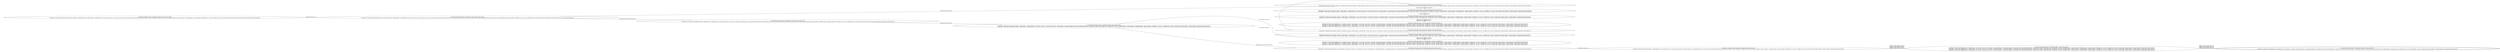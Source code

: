 digraph {
rankdir="LR"
s0[label="state_index=0 global_state_index = 91 abstraction_index=11 abstract_state_index=0
State(index=0, fluent atoms=[(at bob shed), (at spanner1 location1), (at spanner2 location2), (usable spanner1), (usable spanner2), (at nut1 gate), (loose nut1), (at nut2 gate), (loose nut2)], static atoms=[(link shed location1), (link location1 location2), (link location2 gate), (locatable bob), (man bob), (locatable spanner1), (spanner spanner1), (locatable spanner2), (spanner spanner2), (locatable nut1), (nut nut1), (locatable nut2), (nut nut2), (location shed), (location location1), (location location2), (location gate)], derived atoms=[])
"]
s1[label="state_index=1 global_state_index = 92 abstraction_index=11 abstract_state_index=1
State(index=1, fluent atoms=[(at spanner1 location1), (at spanner2 location2), (usable spanner1), (usable spanner2), (at nut1 gate), (loose nut1), (at nut2 gate), (loose nut2), (at bob location1)], static atoms=[(link shed location1), (link location1 location2), (link location2 gate), (locatable bob), (man bob), (locatable spanner1), (spanner spanner1), (locatable spanner2), (spanner spanner2), (locatable nut1), (nut nut1), (locatable nut2), (nut nut2), (location shed), (location location1), (location location2), (location gate)], derived atoms=[])
"]
s2[label="state_index=2 global_state_index = 93 abstraction_index=11 abstract_state_index=2
State(index=2, fluent atoms=[(at spanner1 location1), (at spanner2 location2), (usable spanner1), (usable spanner2), (at nut1 gate), (loose nut1), (at nut2 gate), (loose nut2), (at bob location2)], static atoms=[(link shed location1), (link location1 location2), (link location2 gate), (locatable bob), (man bob), (locatable spanner1), (spanner spanner1), (locatable spanner2), (spanner spanner2), (locatable nut1), (nut nut1), (locatable nut2), (nut nut2), (location shed), (location location1), (location location2), (location gate)], derived atoms=[])
"]
s3[label="state_index=3 global_state_index = 94 abstraction_index=11 abstract_state_index=3
State(index=3, fluent atoms=[(at spanner2 location2), (usable spanner1), (usable spanner2), (at nut1 gate), (loose nut1), (at nut2 gate), (loose nut2), (at bob location1), (carrying bob spanner1)], static atoms=[(link shed location1), (link location1 location2), (link location2 gate), (locatable bob), (man bob), (locatable spanner1), (spanner spanner1), (locatable spanner2), (spanner spanner2), (locatable nut1), (nut nut1), (locatable nut2), (nut nut2), (location shed), (location location1), (location location2), (location gate)], derived atoms=[])
"]
s4[label="state_index=4 global_state_index = 61 abstraction_index=7 abstract_state_index=4
State(index=4, fluent atoms=[(at spanner1 location2), (usable spanner1), (usable spanner2), (at nut1 gate), (loose nut1), (at nut2 gate), (loose nut2), (at bob location2), (carrying bob spanner2)], static atoms=[(link shed location1), (link location1 location2), (link location2 gate), (locatable bob), (man bob), (locatable spanner1), (spanner spanner1), (locatable spanner2), (spanner spanner2), (locatable nut1), (nut nut1), (locatable nut2), (nut nut2), (location shed), (location location1), (location location2), (location gate)], derived atoms=[])
State(index=5, fluent atoms=[(at spanner2 location2), (usable spanner1), (usable spanner2), (at nut1 gate), (loose nut1), (at nut2 gate), (loose nut2), (at bob location2), (carrying bob spanner1)], static atoms=[(link shed location1), (link location1 location2), (link location2 gate), (locatable bob), (man bob), (locatable spanner1), (spanner spanner1), (locatable spanner2), (spanner spanner2), (locatable nut1), (nut nut1), (locatable nut2), (nut nut2), (location shed), (location location1), (location location2), (location gate)], derived atoms=[])
"]
s5[label="state_index=5 global_state_index = 62 abstraction_index=7 abstract_state_index=5
State(index=16, fluent atoms=[(at spanner1 location2), (usable spanner1), (usable spanner2), (at nut1 gate), (loose nut1), (at nut2 gate), (loose nut2), (carrying bob spanner2), (at bob gate)], static atoms=[(link shed location1), (link location1 location2), (link location2 gate), (locatable bob), (man bob), (locatable spanner1), (spanner spanner1), (locatable spanner2), (spanner spanner2), (locatable nut1), (nut nut1), (locatable nut2), (nut nut2), (location shed), (location location1), (location location2), (location gate)], derived atoms=[])
State(index=6, fluent atoms=[(at spanner2 location2), (usable spanner1), (usable spanner2), (at nut1 gate), (loose nut1), (at nut2 gate), (loose nut2), (carrying bob spanner1), (at bob gate)], static atoms=[(link shed location1), (link location1 location2), (link location2 gate), (locatable bob), (man bob), (locatable spanner1), (spanner spanner1), (locatable spanner2), (spanner spanner2), (locatable nut1), (nut nut1), (locatable nut2), (nut nut2), (location shed), (location location1), (location location2), (location gate)], derived atoms=[])
"]
s6[label="state_index=6 global_state_index = 63 abstraction_index=7 abstract_state_index=6
State(index=7, fluent atoms=[(usable spanner1), (usable spanner2), (at nut1 gate), (loose nut1), (at nut2 gate), (loose nut2), (at bob location2), (carrying bob spanner1), (carrying bob spanner2)], static atoms=[(link shed location1), (link location1 location2), (link location2 gate), (locatable bob), (man bob), (locatable spanner1), (spanner spanner1), (locatable spanner2), (spanner spanner2), (locatable nut1), (nut nut1), (locatable nut2), (nut nut2), (location shed), (location location1), (location location2), (location gate)], derived atoms=[])
"]
s7[label="state_index=7 global_state_index = 64 abstraction_index=7 abstract_state_index=7
State(index=8, fluent atoms=[(usable spanner1), (usable spanner2), (at nut1 gate), (loose nut1), (at nut2 gate), (loose nut2), (carrying bob spanner1), (carrying bob spanner2), (at bob gate)], static atoms=[(link shed location1), (link location1 location2), (link location2 gate), (locatable bob), (man bob), (locatable spanner1), (spanner spanner1), (locatable spanner2), (spanner spanner2), (locatable nut1), (nut nut1), (locatable nut2), (nut nut2), (location shed), (location location1), (location location2), (location gate)], derived atoms=[])
"]
s8[label="state_index=8 global_state_index = 65 abstraction_index=7 abstract_state_index=8
State(index=9, fluent atoms=[(tightened nut2), (usable spanner1), (at nut1 gate), (loose nut1), (at nut2 gate), (carrying bob spanner1), (carrying bob spanner2), (at bob gate)], static atoms=[(link shed location1), (link location1 location2), (link location2 gate), (locatable bob), (man bob), (locatable spanner1), (spanner spanner1), (locatable spanner2), (spanner spanner2), (locatable nut1), (nut nut1), (locatable nut2), (nut nut2), (location shed), (location location1), (location location2), (location gate)], derived atoms=[])
State(index=10, fluent atoms=[(tightened nut2), (usable spanner2), (at nut1 gate), (loose nut1), (at nut2 gate), (carrying bob spanner1), (carrying bob spanner2), (at bob gate)], static atoms=[(link shed location1), (link location1 location2), (link location2 gate), (locatable bob), (man bob), (locatable spanner1), (spanner spanner1), (locatable spanner2), (spanner spanner2), (locatable nut1), (nut nut1), (locatable nut2), (nut nut2), (location shed), (location location1), (location location2), (location gate)], derived atoms=[])
State(index=11, fluent atoms=[(tightened nut1), (usable spanner1), (at nut1 gate), (at nut2 gate), (loose nut2), (carrying bob spanner1), (carrying bob spanner2), (at bob gate)], static atoms=[(link shed location1), (link location1 location2), (link location2 gate), (locatable bob), (man bob), (locatable spanner1), (spanner spanner1), (locatable spanner2), (spanner spanner2), (locatable nut1), (nut nut1), (locatable nut2), (nut nut2), (location shed), (location location1), (location location2), (location gate)], derived atoms=[])
State(index=12, fluent atoms=[(tightened nut1), (usable spanner2), (at nut1 gate), (at nut2 gate), (loose nut2), (carrying bob spanner1), (carrying bob spanner2), (at bob gate)], static atoms=[(link shed location1), (link location1 location2), (link location2 gate), (locatable bob), (man bob), (locatable spanner1), (spanner spanner1), (locatable spanner2), (spanner spanner2), (locatable nut1), (nut nut1), (locatable nut2), (nut nut2), (location shed), (location location1), (location location2), (location gate)], derived atoms=[])
"]
s9[peripheries=2,label="state_index=9 global_state_index = 66 abstraction_index=7 abstract_state_index=9
State(index=13, fluent atoms=[(tightened nut1), (tightened nut2), (at nut1 gate), (at nut2 gate), (carrying bob spanner1), (carrying bob spanner2), (at bob gate)], static atoms=[(link shed location1), (link location1 location2), (link location2 gate), (locatable bob), (man bob), (locatable spanner1), (spanner spanner1), (locatable spanner2), (spanner spanner2), (locatable nut1), (nut nut1), (locatable nut2), (nut nut2), (location shed), (location location1), (location location2), (location gate)], derived atoms=[])
"]
s10[label="state_index=10 global_state_index = 67 abstraction_index=7 abstract_state_index=10
State(index=18, fluent atoms=[(tightened nut1), (at spanner1 location2), (usable spanner1), (at nut1 gate), (at nut2 gate), (loose nut2), (carrying bob spanner2), (at bob gate)], static atoms=[(link shed location1), (link location1 location2), (link location2 gate), (locatable bob), (man bob), (locatable spanner1), (spanner spanner1), (locatable spanner2), (spanner spanner2), (locatable nut1), (nut nut1), (locatable nut2), (nut nut2), (location shed), (location location1), (location location2), (location gate)], derived atoms=[])
State(index=17, fluent atoms=[(tightened nut2), (at spanner1 location2), (usable spanner1), (at nut1 gate), (loose nut1), (at nut2 gate), (carrying bob spanner2), (at bob gate)], static atoms=[(link shed location1), (link location1 location2), (link location2 gate), (locatable bob), (man bob), (locatable spanner1), (spanner spanner1), (locatable spanner2), (spanner spanner2), (locatable nut1), (nut nut1), (locatable nut2), (nut nut2), (location shed), (location location1), (location location2), (location gate)], derived atoms=[])
State(index=15, fluent atoms=[(tightened nut1), (at spanner2 location2), (usable spanner2), (at nut1 gate), (at nut2 gate), (loose nut2), (carrying bob spanner1), (at bob gate)], static atoms=[(link shed location1), (link location1 location2), (link location2 gate), (locatable bob), (man bob), (locatable spanner1), (spanner spanner1), (locatable spanner2), (spanner spanner2), (locatable nut1), (nut nut1), (locatable nut2), (nut nut2), (location shed), (location location1), (location location2), (location gate)], derived atoms=[])
State(index=14, fluent atoms=[(tightened nut2), (at spanner2 location2), (usable spanner2), (at nut1 gate), (loose nut1), (at nut2 gate), (carrying bob spanner1), (at bob gate)], static atoms=[(link shed location1), (link location1 location2), (link location2 gate), (locatable bob), (man bob), (locatable spanner1), (spanner spanner1), (locatable spanner2), (spanner spanner2), (locatable nut1), (nut nut1), (locatable nut2), (nut nut2), (location shed), (location location1), (location location2), (location gate)], derived atoms=[])
"]
s11[label="state_index=11 global_state_index = 95 abstraction_index=11 abstract_state_index=11
State(index=15, fluent atoms=[(at spanner1 location1), (at spanner2 location2), (usable spanner1), (usable spanner2), (at nut1 gate), (loose nut1), (at nut2 gate), (loose nut2), (at bob gate)], static atoms=[(link shed location1), (link location1 location2), (link location2 gate), (locatable bob), (man bob), (locatable spanner1), (spanner spanner1), (locatable spanner2), (spanner spanner2), (locatable nut1), (nut nut1), (locatable nut2), (nut nut2), (location shed), (location location1), (location location2), (location gate)], derived atoms=[])
"]
s12[label="state_index=12 global_state_index = 81 abstraction_index=9 abstract_state_index=4
State(index=17, fluent atoms=[(at spanner1 location1), (usable spanner1), (usable spanner2), (at nut1 gate), (loose nut1), (at nut2 gate), (loose nut2), (carrying bob spanner2), (at bob location2)], static atoms=[(link shed location1), (link location1 location2), (link location2 gate), (locatable bob), (man bob), (locatable spanner1), (spanner spanner1), (locatable spanner2), (spanner spanner2), (locatable nut1), (nut nut1), (locatable nut2), (nut nut2), (location shed), (location location1), (location location2), (location gate)], derived atoms=[])
State(index=5, fluent atoms=[(at spanner2 location1), (usable spanner1), (usable spanner2), (at nut1 gate), (loose nut1), (at nut2 gate), (loose nut2), (carrying bob spanner1), (at bob location2)], static atoms=[(link shed location1), (link location1 location2), (link location2 gate), (locatable bob), (man bob), (locatable spanner1), (spanner spanner1), (locatable spanner2), (spanner spanner2), (locatable nut1), (nut nut1), (locatable nut2), (nut nut2), (location shed), (location location1), (location location2), (location gate)], derived atoms=[])
"]
s13[label="state_index=13 global_state_index = 83 abstraction_index=9 abstract_state_index=10
State(index=18, fluent atoms=[(at spanner1 location1), (usable spanner1), (usable spanner2), (at nut1 gate), (loose nut1), (at nut2 gate), (loose nut2), (carrying bob spanner2), (at bob gate)], static atoms=[(link shed location1), (link location1 location2), (link location2 gate), (locatable bob), (man bob), (locatable spanner1), (spanner spanner1), (locatable spanner2), (spanner spanner2), (locatable nut1), (nut nut1), (locatable nut2), (nut nut2), (location shed), (location location1), (location location2), (location gate)], derived atoms=[])
State(index=14, fluent atoms=[(at spanner2 location1), (usable spanner1), (usable spanner2), (at nut1 gate), (loose nut1), (at nut2 gate), (loose nut2), (carrying bob spanner1), (at bob gate)], static atoms=[(link shed location1), (link location1 location2), (link location2 gate), (locatable bob), (man bob), (locatable spanner1), (spanner spanner1), (locatable spanner2), (spanner spanner2), (locatable nut1), (nut nut1), (locatable nut2), (nut nut2), (location shed), (location location1), (location location2), (location gate)], derived atoms=[])
"]
s14[label="state_index=14 global_state_index = 84 abstraction_index=9 abstract_state_index=11
State(index=20, fluent atoms=[(tightened nut1), (at spanner1 location1), (usable spanner1), (at nut1 gate), (at nut2 gate), (loose nut2), (carrying bob spanner2), (at bob gate)], static atoms=[(link shed location1), (link location1 location2), (link location2 gate), (locatable bob), (man bob), (locatable spanner1), (spanner spanner1), (locatable spanner2), (spanner spanner2), (locatable nut1), (nut nut1), (locatable nut2), (nut nut2), (location shed), (location location1), (location location2), (location gate)], derived atoms=[])
State(index=19, fluent atoms=[(tightened nut2), (at spanner1 location1), (usable spanner1), (at nut1 gate), (loose nut1), (at nut2 gate), (carrying bob spanner2), (at bob gate)], static atoms=[(link shed location1), (link location1 location2), (link location2 gate), (locatable bob), (man bob), (locatable spanner1), (spanner spanner1), (locatable spanner2), (spanner spanner2), (locatable nut1), (nut nut1), (locatable nut2), (nut nut2), (location shed), (location location1), (location location2), (location gate)], derived atoms=[])
State(index=16, fluent atoms=[(tightened nut1), (at spanner2 location1), (usable spanner2), (at nut1 gate), (at nut2 gate), (loose nut2), (carrying bob spanner1), (at bob gate)], static atoms=[(link shed location1), (link location1 location2), (link location2 gate), (locatable bob), (man bob), (locatable spanner1), (spanner spanner1), (locatable spanner2), (spanner spanner2), (locatable nut1), (nut nut1), (locatable nut2), (nut nut2), (location shed), (location location1), (location location2), (location gate)], derived atoms=[])
State(index=15, fluent atoms=[(tightened nut2), (at spanner2 location1), (usable spanner2), (at nut1 gate), (loose nut1), (at nut2 gate), (carrying bob spanner1), (at bob gate)], static atoms=[(link shed location1), (link location1 location2), (link location2 gate), (locatable bob), (man bob), (locatable spanner1), (spanner spanner1), (locatable spanner2), (spanner spanner2), (locatable nut1), (nut nut1), (locatable nut2), (nut nut2), (location shed), (location location1), (location location2), (location gate)], derived atoms=[])
"]
Dangling [ label = "", style = invis ]
{ rank = same; Dangling }
Dangling -> s0
{ rank = same; s2,s5,s10,s11,s12,s13,s14}
{ rank = same; s0}
{ rank = same; s1}
{ rank = same; s3}
{ rank = same; s4}
{ rank = same; s6}
{ rank = same; s7}
{ rank = same; s8}
{ rank = same; s9}
s0->s1 [label="(walk shed location1 bob)
"]
s1->s2 [label="(walk location1 location2 bob)
"]
s1->s3 [label="(pickup_spanner location1 spanner1 bob)
"]
s2->s11 [label="(walk location2 gate bob)
"]
s2->s12 [label="(pickup_spanner location2 spanner2 bob)
"]
s3->s4 [label="(walk location1 location2 bob)
"]
s4->s5 [label="(walk location2 gate bob)
"]
s4->s6 [label="(pickup_spanner location2 spanner2 bob)
"]
s5->s10 [label="(tighten_nut gate spanner1 bob nut1)
(tighten_nut gate spanner1 bob nut2)
"]
s6->s7 [label="(walk location2 gate bob)
"]
s7->s8 [label="(tighten_nut gate spanner2 bob nut2)
(tighten_nut gate spanner1 bob nut2)
(tighten_nut gate spanner2 bob nut1)
(tighten_nut gate spanner1 bob nut1)
"]
s8->s9 [label="(tighten_nut gate spanner2 bob nut2)
(tighten_nut gate spanner1 bob nut1)
(tighten_nut gate spanner2 bob nut1)
(tighten_nut gate spanner1 bob nut2)
"]
s12->s13 [label="(walk location2 gate bob)
"]
s13->s14 [label="(tighten_nut gate spanner2 bob nut2)
(tighten_nut gate spanner2 bob nut1)
"]
}

